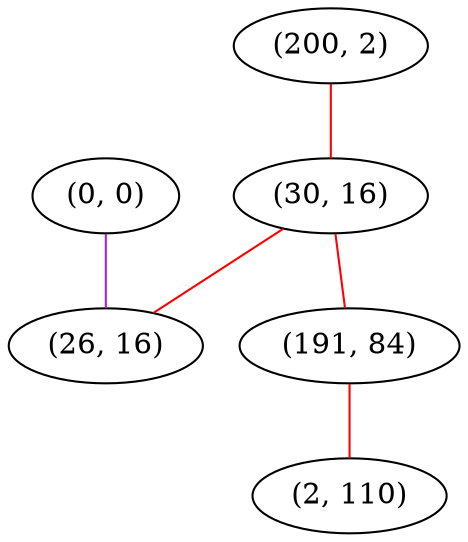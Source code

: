 graph "" {
"(0, 0)";
"(200, 2)";
"(30, 16)";
"(191, 84)";
"(26, 16)";
"(2, 110)";
"(0, 0)" -- "(26, 16)"  [color=purple, key=0, weight=4];
"(200, 2)" -- "(30, 16)"  [color=red, key=0, weight=1];
"(30, 16)" -- "(191, 84)"  [color=red, key=0, weight=1];
"(30, 16)" -- "(26, 16)"  [color=red, key=0, weight=1];
"(191, 84)" -- "(2, 110)"  [color=red, key=0, weight=1];
}
